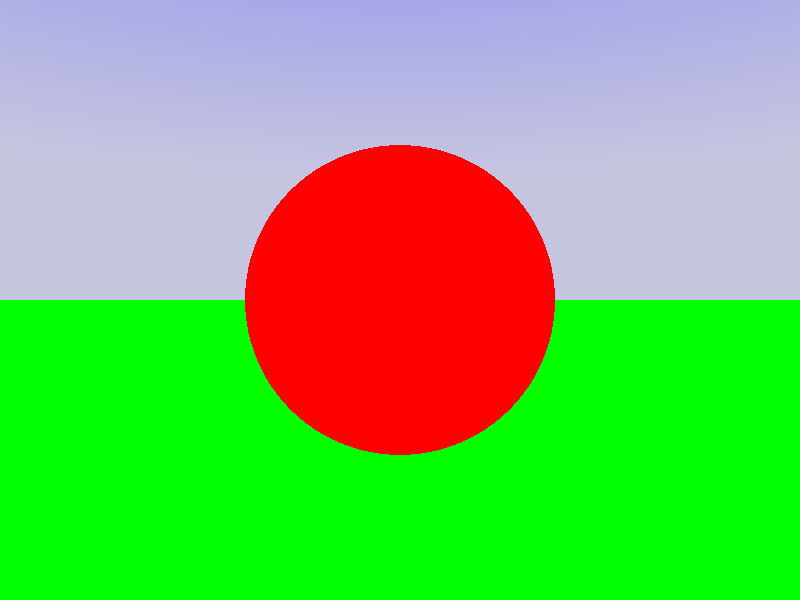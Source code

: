 #include "shapes.inc"
#include "colors.inc"
#include "textures.inc"

// Eine rote Kugel
sphere {
	<0, 0, 0>, 1
	texture {
		pigment {color Red}
	}
}

// Eine grüne Fläche

plane {
	<0, 1, 0>, -1
	texture {
		pigment {color Green}
	}
}

// Das Licht
light_source {
	<0, 100, -100>
	color White
}

// Die Kamera
camera {
	location  <0.0, 0.0, -4.0>
	direction <0.0, 0.0, 1.0>
	up        <0.0, 1.0, 0.0>
	right     <1.333, 0.0, 0.0>
	look_at   <0.0, 0.0, 0.0>
}

// jetzt fehlt noch der Himmel
sky_sphere {
	pigment { gradient y
	color_map {
		[0.2 color LightSteelBlue]
		[1.0 color Blue]
	}
	}
}